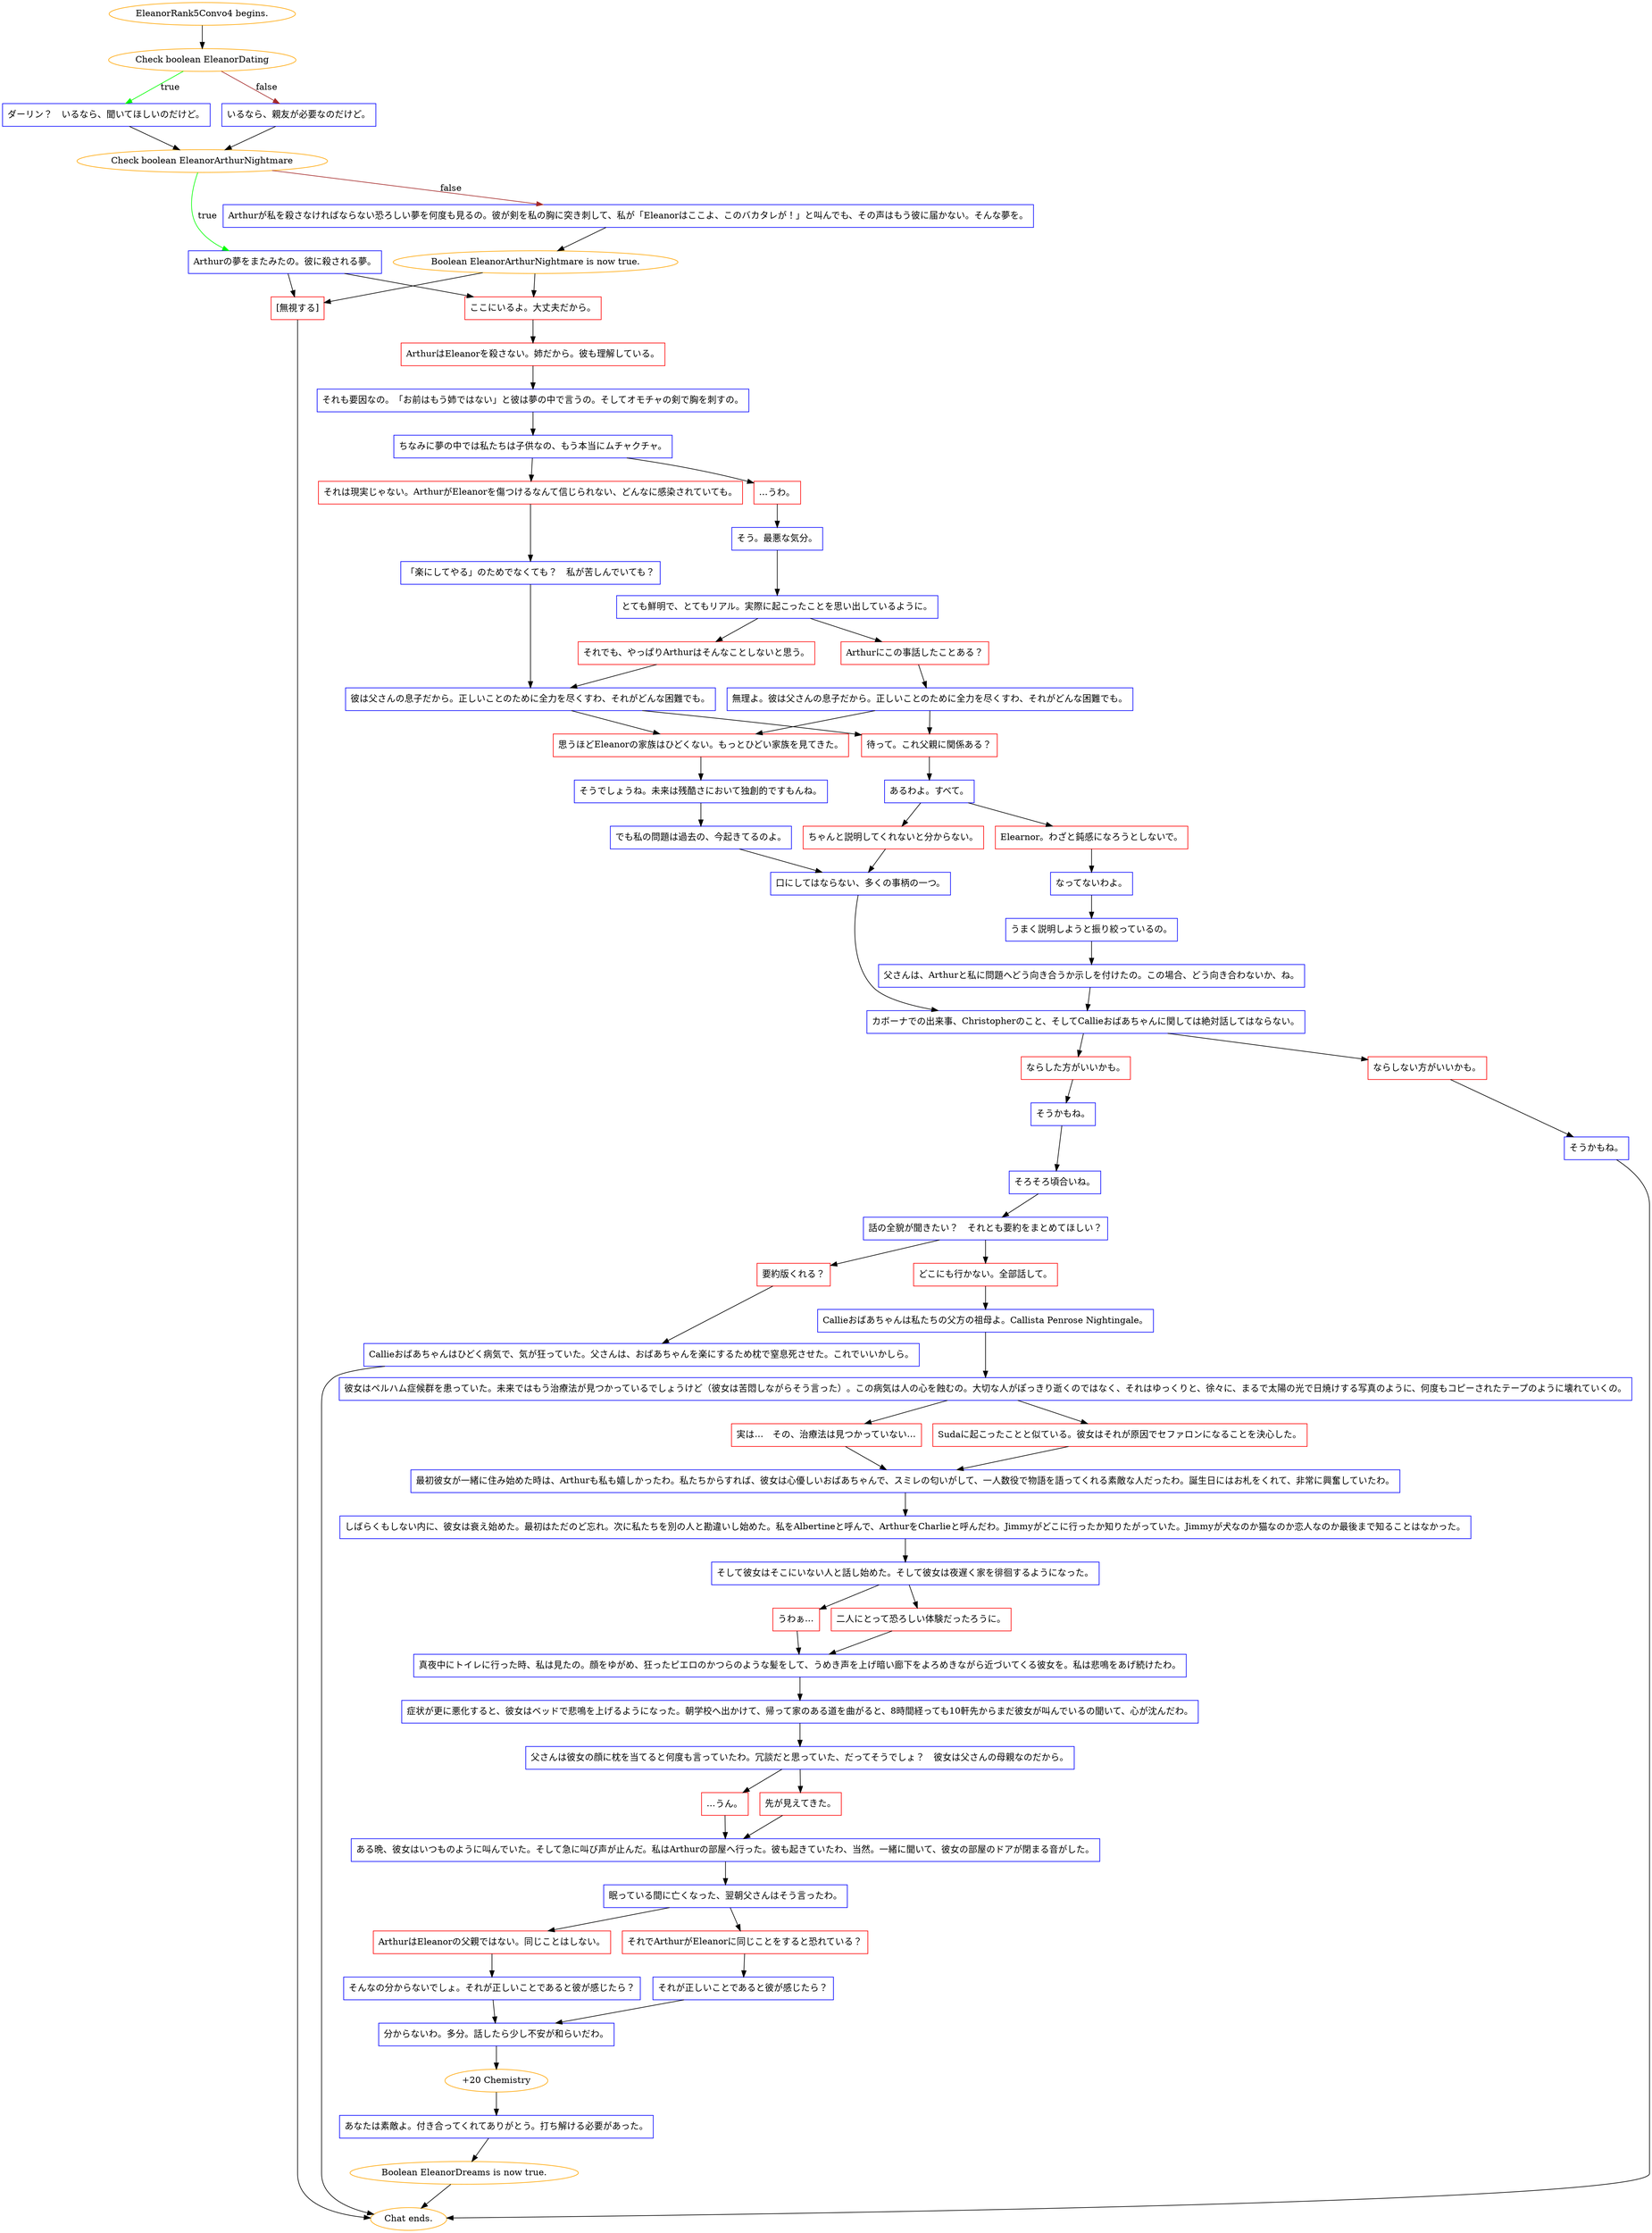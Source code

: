 digraph {
	"EleanorRank5Convo4 begins." [color=orange];
		"EleanorRank5Convo4 begins." -> j3881205893;
	j3881205893 [label="Check boolean EleanorDating",color=orange];
		j3881205893 -> j835375650 [label=true,color=green];
		j3881205893 -> j3943933160 [label=false,color=brown];
	j835375650 [label="ダーリン？　いるなら、聞いてほしいのだけど。",shape=box,color=blue];
		j835375650 -> j3704551816;
	j3943933160 [label="いるなら、親友が必要なのだけど。",shape=box,color=blue];
		j3943933160 -> j3704551816;
	j3704551816 [label="Check boolean EleanorArthurNightmare",color=orange];
		j3704551816 -> j3795416191 [label=true,color=green];
		j3704551816 -> j1767604196 [label=false,color=brown];
	j3795416191 [label="Arthurの夢をまたみたの。彼に殺される夢。",shape=box,color=blue];
		j3795416191 -> j888248567;
		j3795416191 -> j85835136;
	j1767604196 [label="Arthurが私を殺さなければならない恐ろしい夢を何度も見るの。彼が剣を私の胸に突き刺して、私が「Eleanorはここよ、このバカタレが！」と叫んでも、その声はもう彼に届かない。そんな夢を。",shape=box,color=blue];
		j1767604196 -> j561526907;
	j888248567 [label="ここにいるよ。大丈夫だから。",shape=box,color=red];
		j888248567 -> j1620420063;
	j85835136 [label="[無視する]",shape=box,color=red];
		j85835136 -> "Chat ends.";
	j561526907 [label="Boolean EleanorArthurNightmare is now true.",color=orange];
		j561526907 -> j888248567;
		j561526907 -> j85835136;
	j1620420063 [label="ArthurはEleanorを殺さない。姉だから。彼も理解している。",shape=box,color=red];
		j1620420063 -> j1446282761;
	"Chat ends." [color=orange];
	j1446282761 [label="それも要因なの。「お前はもう姉ではない」と彼は夢の中で言うの。そしてオモチャの剣で胸を刺すの。",shape=box,color=blue];
		j1446282761 -> j802471613;
	j802471613 [label="ちなみに夢の中では私たちは子供なの、もう本当にムチャクチャ。",shape=box,color=blue];
		j802471613 -> j239904608;
		j802471613 -> j2520519953;
	j239904608 [label="それは現実じゃない。ArthurがEleanorを傷つけるなんて信じられない、どんなに感染されていても。",shape=box,color=red];
		j239904608 -> j3285349450;
	j2520519953 [label="…うわ。",shape=box,color=red];
		j2520519953 -> j178447656;
	j3285349450 [label="「楽にしてやる」のためでなくても？　私が苦しんでいても？",shape=box,color=blue];
		j3285349450 -> j3812827661;
	j178447656 [label="そう。最悪な気分。",shape=box,color=blue];
		j178447656 -> j2241594807;
	j3812827661 [label="彼は父さんの息子だから。正しいことのために全力を尽くすわ、それがどんな困難でも。",shape=box,color=blue];
		j3812827661 -> j765562797;
		j3812827661 -> j4057188458;
	j2241594807 [label="とても鮮明で、とてもリアル。実際に起こったことを思い出しているように。",shape=box,color=blue];
		j2241594807 -> j146566445;
		j2241594807 -> j895209395;
	j765562797 [label="思うほどEleanorの家族はひどくない。もっとひどい家族を見てきた。",shape=box,color=red];
		j765562797 -> j4202543407;
	j4057188458 [label="待って。これ父親に関係ある？",shape=box,color=red];
		j4057188458 -> j2993962213;
	j146566445 [label="それでも、やっぱりArthurはそんなことしないと思う。",shape=box,color=red];
		j146566445 -> j3812827661;
	j895209395 [label="Arthurにこの事話したことある？",shape=box,color=red];
		j895209395 -> j3125991390;
	j4202543407 [label="そうでしょうね。未来は残酷さにおいて独創的ですもんね。",shape=box,color=blue];
		j4202543407 -> j1507875854;
	j2993962213 [label="あるわよ。すべて。",shape=box,color=blue];
		j2993962213 -> j494595711;
		j2993962213 -> j641526047;
	j3125991390 [label="無理よ。彼は父さんの息子だから。正しいことのために全力を尽くすわ、それがどんな困難でも。",shape=box,color=blue];
		j3125991390 -> j765562797;
		j3125991390 -> j4057188458;
	j1507875854 [label="でも私の問題は過去の、今起きてるのよ。",shape=box,color=blue];
		j1507875854 -> j3583403904;
	j494595711 [label="ちゃんと説明してくれないと分からない。",shape=box,color=red];
		j494595711 -> j3583403904;
	j641526047 [label="Elearnor。わざと鈍感になろうとしないで。",shape=box,color=red];
		j641526047 -> j712875113;
	j3583403904 [label="口にしてはならない、多くの事柄の一つ。",shape=box,color=blue];
		j3583403904 -> j2252740520;
	j712875113 [label="なってないわよ。",shape=box,color=blue];
		j712875113 -> j1612173422;
	j2252740520 [label="カボーナでの出来事、Christopherのこと、そしてCallieおばあちゃんに関しては絶対話してはならない。",shape=box,color=blue];
		j2252740520 -> j1624005126;
		j2252740520 -> j2561132223;
	j1612173422 [label="うまく説明しようと振り絞っているの。",shape=box,color=blue];
		j1612173422 -> j380742279;
	j1624005126 [label="ならしない方がいいかも。",shape=box,color=red];
		j1624005126 -> j3457675565;
	j2561132223 [label="ならした方がいいかも。",shape=box,color=red];
		j2561132223 -> j1760223660;
	j380742279 [label="父さんは、Arthurと私に問題へどう向き合うか示しを付けたの。この場合、どう向き合わないか、ね。",shape=box,color=blue];
		j380742279 -> j2252740520;
	j3457675565 [label="そうかもね。",shape=box,color=blue];
		j3457675565 -> "Chat ends.";
	j1760223660 [label="そうかもね。",shape=box,color=blue];
		j1760223660 -> j3922897598;
	j3922897598 [label="そろそろ頃合いね。",shape=box,color=blue];
		j3922897598 -> j3184076317;
	j3184076317 [label="話の全貌が聞きたい？　それとも要約をまとめてほしい？",shape=box,color=blue];
		j3184076317 -> j3610835418;
		j3184076317 -> j1362933899;
	j3610835418 [label="どこにも行かない。全部話して。",shape=box,color=red];
		j3610835418 -> j2424549629;
	j1362933899 [label="要約版くれる？",shape=box,color=red];
		j1362933899 -> j187168391;
	j2424549629 [label="Callieおばあちゃんは私たちの父方の祖母よ。Callista Penrose Nightingale。",shape=box,color=blue];
		j2424549629 -> j3219136292;
	j187168391 [label="Callieおばあちゃんはひどく病気で、気が狂っていた。父さんは、おばあちゃんを楽にするため枕で窒息死させた。これでいいかしら。",shape=box,color=blue];
		j187168391 -> "Chat ends.";
	j3219136292 [label="彼女はペルハム症候群を患っていた。未来ではもう治療法が見つかっているでしょうけど（彼女は苦悶しながらそう言った）。この病気は人の心を蝕むの。大切な人がぽっきり逝くのではなく、それはゆっくりと、徐々に、まるで太陽の光で日焼けする写真のように、何度もコピーされたテープのように壊れていくの。",shape=box,color=blue];
		j3219136292 -> j3067109969;
		j3219136292 -> j3436387898;
	j3067109969 [label="Sudaに起こったことと似ている。彼女はそれが原因でセファロンになることを決心した。",shape=box,color=red];
		j3067109969 -> j2911812837;
	j3436387898 [label="実は…　その、治療法は見つかっていない…",shape=box,color=red];
		j3436387898 -> j2911812837;
	j2911812837 [label="最初彼女が一緒に住み始めた時は、Arthurも私も嬉しかったわ。私たちからすれば、彼女は心優しいおばあちゃんで、スミレの匂いがして、一人数役で物語を語ってくれる素敵な人だったわ。誕生日にはお札をくれて、非常に興奮していたわ。",shape=box,color=blue];
		j2911812837 -> j3326967656;
	j3326967656 [label="しばらくもしない内に、彼女は衰え始めた。最初はただのど忘れ。次に私たちを別の人と勘違いし始めた。私をAlbertineと呼んで、ArthurをCharlieと呼んだわ。Jimmyがどこに行ったか知りたがっていた。Jimmyが犬なのか猫なのか恋人なのか最後まで知ることはなかった。",shape=box,color=blue];
		j3326967656 -> j3600434578;
	j3600434578 [label="そして彼女はそこにいない人と話し始めた。そして彼女は夜遅く家を徘徊するようになった。",shape=box,color=blue];
		j3600434578 -> j403552758;
		j3600434578 -> j247513517;
	j403552758 [label="二人にとって恐ろしい体験だったろうに。",shape=box,color=red];
		j403552758 -> j3502279331;
	j247513517 [label="うわぁ…",shape=box,color=red];
		j247513517 -> j3502279331;
	j3502279331 [label="真夜中にトイレに行った時、私は見たの。顔をゆがめ、狂ったピエロのかつらのような髪をして、うめき声を上げ暗い廊下をよろめきながら近づいてくる彼女を。私は悲鳴をあげ続けたわ。",shape=box,color=blue];
		j3502279331 -> j1264582033;
	j1264582033 [label="症状が更に悪化すると、彼女はベッドで悲鳴を上げるようになった。朝学校へ出かけて、帰って家のある道を曲がると、8時間経っても10軒先からまだ彼女が叫んでいるの聞いて、心が沈んだわ。",shape=box,color=blue];
		j1264582033 -> j693159837;
	j693159837 [label="父さんは彼女の顔に枕を当てると何度も言っていたわ。冗談だと思っていた、だってそうでしょ？　彼女は父さんの母親なのだから。",shape=box,color=blue];
		j693159837 -> j656280327;
		j693159837 -> j1992279517;
	j656280327 [label="先が見えてきた。",shape=box,color=red];
		j656280327 -> j3933802374;
	j1992279517 [label="…うん。",shape=box,color=red];
		j1992279517 -> j3933802374;
	j3933802374 [label="ある晩、彼女はいつものように叫んでいた。そして急に叫び声が止んだ。私はArthurの部屋へ行った。彼も起きていたわ、当然。一緒に聞いて、彼女の部屋のドアが閉まる音がした。",shape=box,color=blue];
		j3933802374 -> j660301492;
	j660301492 [label="眠っている間に亡くなった、翌朝父さんはそう言ったわ。",shape=box,color=blue];
		j660301492 -> j14199719;
		j660301492 -> j171251036;
	j14199719 [label="それでArthurがEleanorに同じことをすると恐れている？",shape=box,color=red];
		j14199719 -> j1115538858;
	j171251036 [label="ArthurはEleanorの父親ではない。同じことはしない。",shape=box,color=red];
		j171251036 -> j3318336558;
	j1115538858 [label="それが正しいことであると彼が感じたら？",shape=box,color=blue];
		j1115538858 -> j1205588744;
	j3318336558 [label="そんなの分からないでしょ。それが正しいことであると彼が感じたら？",shape=box,color=blue];
		j3318336558 -> j1205588744;
	j1205588744 [label="分からないわ。多分。話したら少し不安が和らいだわ。",shape=box,color=blue];
		j1205588744 -> j3868338653;
	j3868338653 [label="+20 Chemistry",color=orange];
		j3868338653 -> j335323602;
	j335323602 [label="あなたは素敵よ。付き合ってくれてありがとう。打ち解ける必要があった。",shape=box,color=blue];
		j335323602 -> j2043428571;
	j2043428571 [label="Boolean EleanorDreams is now true.",color=orange];
		j2043428571 -> "Chat ends.";
}